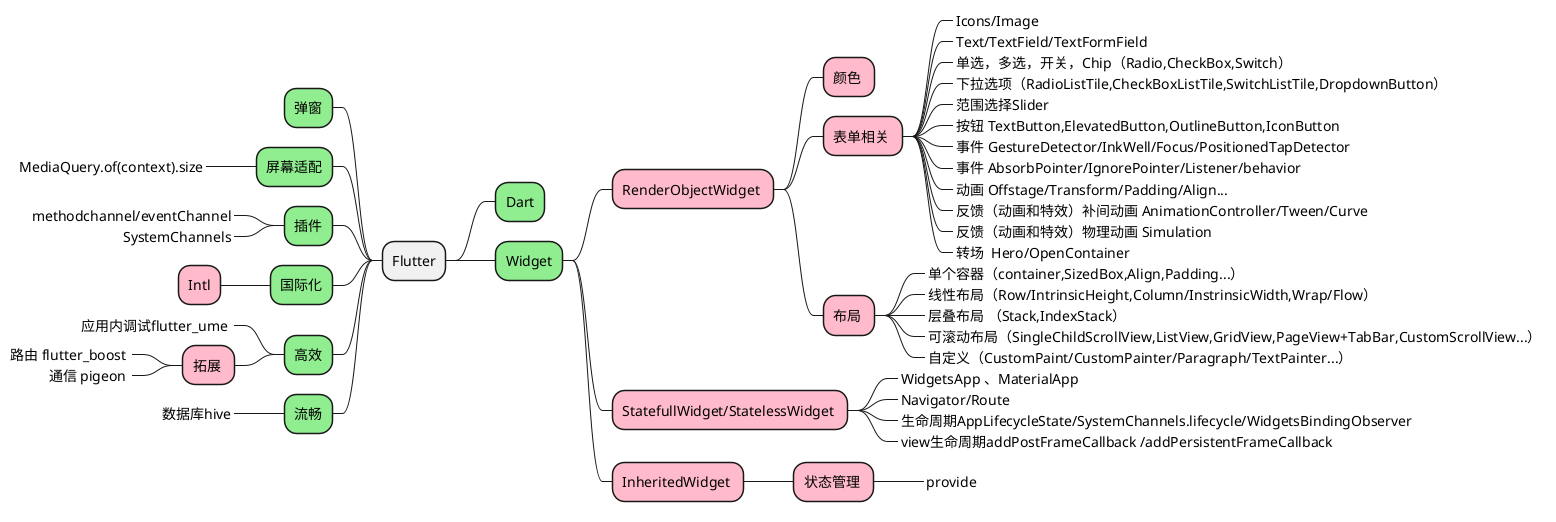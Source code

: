 '  E:\Program\Android\jdk8u322-b06\bin\java -jar C:\ProgramData\chocolatey\lib\plantuml\tools\plantuml.jar   -charset UTF-8  .\Flutter.puml
@startmindmap
<style>
mindmapDiagram {
  .green {
    BackgroundColor lightgreen
  }
  .rose {
    BackgroundColor #FFBBCC
  }
  .your_style_name {
    BackgroundColor lightblue
  }
}
</style>
+ Flutter
++ Dart<<green>>
++ Widget<<green>>
+++ RenderObjectWidget <<rose>>
++++ 颜色 <<rose>>
++++ 表单相关 <<rose>>
+++++_ Icons/Image <<rose>>
+++++_ Text/TextField/TextFormField <<rose>>
+++++_ 单选，多选，开关，Chip（Radio,CheckBox,Switch） <<rose>>
+++++_ 下拉选项（RadioListTile,CheckBoxListTile,SwitchListTile,DropdownButton） <<rose>>
+++++_ 范围选择Slider <<rose>>
+++++_ 按钮 TextButton,ElevatedButton,OutlineButton,IconButton <<rose>>
+++++_ 事件 GestureDetector/InkWell/Focus/PositionedTapDetector<<rose>>
+++++_ 事件 AbsorbPointer/IgnorePointer/Listener/behavior<<rose>>
+++++_ 动画 Offstage/Transform/Padding/Align...<<rose>>
+++++_ 反馈（动画和特效）补间动画 AnimationController/Tween/Curve <<rose>>
+++++_ 反馈（动画和特效）物理动画 Simulation <<rose>>
+++++_ 转场  Hero/OpenContainer<<rose>>
 
++++ 布局 <<rose>>
+++++_ 单个容器（container,SizedBox,Align,Padding...） <<rose>>
+++++_ 线性布局（Row/IntrinsicHeight,Column/InstrinsicWidth,Wrap/Flow） <<rose>>
+++++_ 层叠布局 （Stack,IndexStack）<<rose>>
+++++_ 可滚动布局（SingleChildScrollView,ListView,GridView,PageView+TabBar,CustomScrollView...） <<rose>>
+++++_ 自定义（CustomPaint/CustomPainter/Paragraph/TextPainter...） <<rose>>


+++ StatefullWidget/StatelessWidget <<rose>>
++++_ WidgetsApp 、MaterialApp <<rose>>
++++_ Navigator/Route <<rose>>
++++_ 生命周期AppLifecycleState/SystemChannels.lifecycle/WidgetsBindingObserver <<rose>>
++++_ view生命周期addPostFrameCallback /addPersistentFrameCallback <<rose>>

+++ InheritedWidget <<rose>>
++++ 状态管理 <<rose>>
+++++_ provide



-- 弹窗<<green>>
-- 屏幕适配<<green>>
---_ MediaQuery.of(context).size
-- 插件<<green>>
---_ methodchannel/eventChannel
---_ SystemChannels
-- 国际化<<green>>
--- Intl<<rose>>
-- 高效<<green>>
---_ 应用内调试flutter_ume <<rose>>
--- 拓展 <<rose>>
----_ 路由 flutter_boost <<rose>>
----_ 通信 pigeon <<rose>>
-- 流畅<<green>>
---_ 数据库hive<<green>>
@endmindmap
